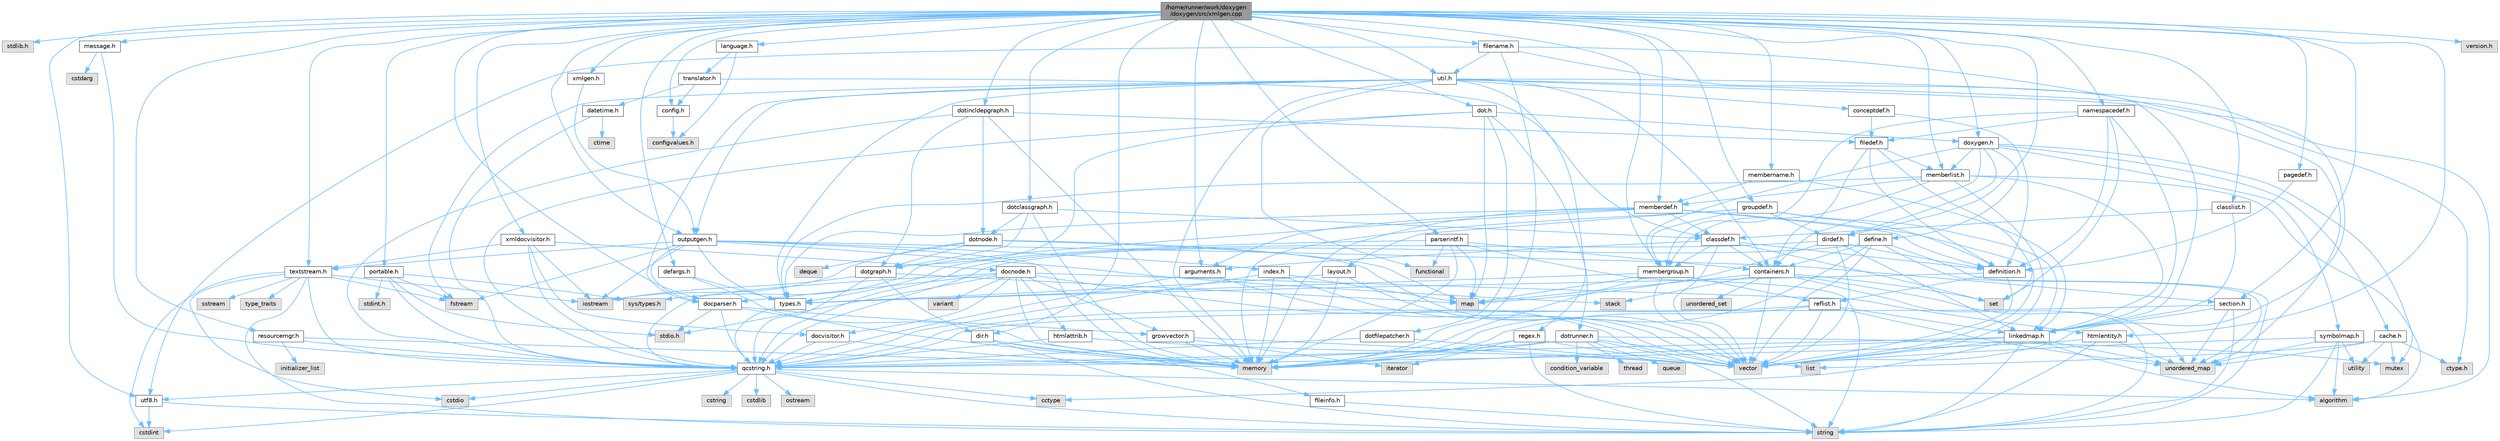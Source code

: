 digraph "/home/runner/work/doxygen/doxygen/src/xmlgen.cpp"
{
 // INTERACTIVE_SVG=YES
 // LATEX_PDF_SIZE
  bgcolor="transparent";
  edge [fontname=Helvetica,fontsize=10,labelfontname=Helvetica,labelfontsize=10];
  node [fontname=Helvetica,fontsize=10,shape=box,height=0.2,width=0.4];
  Node1 [label="/home/runner/work/doxygen\l/doxygen/src/xmlgen.cpp",height=0.2,width=0.4,color="gray40", fillcolor="grey60", style="filled", fontcolor="black",tooltip=" "];
  Node1 -> Node2 [color="steelblue1",style="solid"];
  Node2 [label="stdlib.h",height=0.2,width=0.4,color="grey60", fillcolor="#E0E0E0", style="filled",tooltip=" "];
  Node1 -> Node3 [color="steelblue1",style="solid"];
  Node3 [label="textstream.h",height=0.2,width=0.4,color="grey40", fillcolor="white", style="filled",URL="$d4/d7d/textstream_8h.html",tooltip=" "];
  Node3 -> Node4 [color="steelblue1",style="solid"];
  Node4 [label="string",height=0.2,width=0.4,color="grey60", fillcolor="#E0E0E0", style="filled",tooltip=" "];
  Node3 -> Node5 [color="steelblue1",style="solid"];
  Node5 [label="iostream",height=0.2,width=0.4,color="grey60", fillcolor="#E0E0E0", style="filled",tooltip=" "];
  Node3 -> Node6 [color="steelblue1",style="solid"];
  Node6 [label="sstream",height=0.2,width=0.4,color="grey60", fillcolor="#E0E0E0", style="filled",tooltip=" "];
  Node3 -> Node7 [color="steelblue1",style="solid"];
  Node7 [label="cstdint",height=0.2,width=0.4,color="grey60", fillcolor="#E0E0E0", style="filled",tooltip=" "];
  Node3 -> Node8 [color="steelblue1",style="solid"];
  Node8 [label="cstdio",height=0.2,width=0.4,color="grey60", fillcolor="#E0E0E0", style="filled",tooltip=" "];
  Node3 -> Node9 [color="steelblue1",style="solid"];
  Node9 [label="fstream",height=0.2,width=0.4,color="grey60", fillcolor="#E0E0E0", style="filled",tooltip=" "];
  Node3 -> Node10 [color="steelblue1",style="solid"];
  Node10 [label="type_traits",height=0.2,width=0.4,color="grey60", fillcolor="#E0E0E0", style="filled",tooltip=" "];
  Node3 -> Node11 [color="steelblue1",style="solid"];
  Node11 [label="qcstring.h",height=0.2,width=0.4,color="grey40", fillcolor="white", style="filled",URL="$d7/d5c/qcstring_8h.html",tooltip=" "];
  Node11 -> Node4 [color="steelblue1",style="solid"];
  Node11 -> Node12 [color="steelblue1",style="solid"];
  Node12 [label="algorithm",height=0.2,width=0.4,color="grey60", fillcolor="#E0E0E0", style="filled",tooltip=" "];
  Node11 -> Node13 [color="steelblue1",style="solid"];
  Node13 [label="cctype",height=0.2,width=0.4,color="grey60", fillcolor="#E0E0E0", style="filled",tooltip=" "];
  Node11 -> Node14 [color="steelblue1",style="solid"];
  Node14 [label="cstring",height=0.2,width=0.4,color="grey60", fillcolor="#E0E0E0", style="filled",tooltip=" "];
  Node11 -> Node8 [color="steelblue1",style="solid"];
  Node11 -> Node15 [color="steelblue1",style="solid"];
  Node15 [label="cstdlib",height=0.2,width=0.4,color="grey60", fillcolor="#E0E0E0", style="filled",tooltip=" "];
  Node11 -> Node7 [color="steelblue1",style="solid"];
  Node11 -> Node16 [color="steelblue1",style="solid"];
  Node16 [label="ostream",height=0.2,width=0.4,color="grey60", fillcolor="#E0E0E0", style="filled",tooltip=" "];
  Node11 -> Node17 [color="steelblue1",style="solid"];
  Node17 [label="utf8.h",height=0.2,width=0.4,color="grey40", fillcolor="white", style="filled",URL="$db/d7c/utf8_8h.html",tooltip="Various UTF8 related helper functions."];
  Node17 -> Node7 [color="steelblue1",style="solid"];
  Node17 -> Node4 [color="steelblue1",style="solid"];
  Node1 -> Node18 [color="steelblue1",style="solid"];
  Node18 [label="xmlgen.h",height=0.2,width=0.4,color="grey40", fillcolor="white", style="filled",URL="$d9/d67/xmlgen_8h.html",tooltip=" "];
  Node18 -> Node19 [color="steelblue1",style="solid"];
  Node19 [label="outputgen.h",height=0.2,width=0.4,color="grey40", fillcolor="white", style="filled",URL="$df/d06/outputgen_8h.html",tooltip=" "];
  Node19 -> Node20 [color="steelblue1",style="solid"];
  Node20 [label="memory",height=0.2,width=0.4,color="grey60", fillcolor="#E0E0E0", style="filled",tooltip=" "];
  Node19 -> Node21 [color="steelblue1",style="solid"];
  Node21 [label="stack",height=0.2,width=0.4,color="grey60", fillcolor="#E0E0E0", style="filled",tooltip=" "];
  Node19 -> Node5 [color="steelblue1",style="solid"];
  Node19 -> Node9 [color="steelblue1",style="solid"];
  Node19 -> Node22 [color="steelblue1",style="solid"];
  Node22 [label="types.h",height=0.2,width=0.4,color="grey40", fillcolor="white", style="filled",URL="$d9/d49/types_8h.html",tooltip="This file contains a number of basic enums and types."];
  Node22 -> Node11 [color="steelblue1",style="solid"];
  Node19 -> Node23 [color="steelblue1",style="solid"];
  Node23 [label="index.h",height=0.2,width=0.4,color="grey40", fillcolor="white", style="filled",URL="$d1/db5/index_8h.html",tooltip=" "];
  Node23 -> Node20 [color="steelblue1",style="solid"];
  Node23 -> Node24 [color="steelblue1",style="solid"];
  Node24 [label="vector",height=0.2,width=0.4,color="grey60", fillcolor="#E0E0E0", style="filled",tooltip=" "];
  Node23 -> Node25 [color="steelblue1",style="solid"];
  Node25 [label="map",height=0.2,width=0.4,color="grey60", fillcolor="#E0E0E0", style="filled",tooltip=" "];
  Node23 -> Node11 [color="steelblue1",style="solid"];
  Node19 -> Node26 [color="steelblue1",style="solid"];
  Node26 [label="section.h",height=0.2,width=0.4,color="grey40", fillcolor="white", style="filled",URL="$d1/d2a/section_8h.html",tooltip=" "];
  Node26 -> Node4 [color="steelblue1",style="solid"];
  Node26 -> Node27 [color="steelblue1",style="solid"];
  Node27 [label="unordered_map",height=0.2,width=0.4,color="grey60", fillcolor="#E0E0E0", style="filled",tooltip=" "];
  Node26 -> Node11 [color="steelblue1",style="solid"];
  Node26 -> Node28 [color="steelblue1",style="solid"];
  Node28 [label="linkedmap.h",height=0.2,width=0.4,color="grey40", fillcolor="white", style="filled",URL="$da/de1/linkedmap_8h.html",tooltip=" "];
  Node28 -> Node27 [color="steelblue1",style="solid"];
  Node28 -> Node24 [color="steelblue1",style="solid"];
  Node28 -> Node20 [color="steelblue1",style="solid"];
  Node28 -> Node4 [color="steelblue1",style="solid"];
  Node28 -> Node12 [color="steelblue1",style="solid"];
  Node28 -> Node13 [color="steelblue1",style="solid"];
  Node28 -> Node11 [color="steelblue1",style="solid"];
  Node19 -> Node3 [color="steelblue1",style="solid"];
  Node19 -> Node29 [color="steelblue1",style="solid"];
  Node29 [label="docparser.h",height=0.2,width=0.4,color="grey40", fillcolor="white", style="filled",URL="$de/d9c/docparser_8h.html",tooltip=" "];
  Node29 -> Node30 [color="steelblue1",style="solid"];
  Node30 [label="stdio.h",height=0.2,width=0.4,color="grey60", fillcolor="#E0E0E0", style="filled",tooltip=" "];
  Node29 -> Node20 [color="steelblue1",style="solid"];
  Node29 -> Node11 [color="steelblue1",style="solid"];
  Node29 -> Node31 [color="steelblue1",style="solid"];
  Node31 [label="growvector.h",height=0.2,width=0.4,color="grey40", fillcolor="white", style="filled",URL="$d7/d50/growvector_8h.html",tooltip=" "];
  Node31 -> Node24 [color="steelblue1",style="solid"];
  Node31 -> Node20 [color="steelblue1",style="solid"];
  Node31 -> Node32 [color="steelblue1",style="solid"];
  Node32 [label="iterator",height=0.2,width=0.4,color="grey60", fillcolor="#E0E0E0", style="filled",tooltip=" "];
  Node1 -> Node33 [color="steelblue1",style="solid"];
  Node33 [label="doxygen.h",height=0.2,width=0.4,color="grey40", fillcolor="white", style="filled",URL="$d1/da1/doxygen_8h.html",tooltip=" "];
  Node33 -> Node34 [color="steelblue1",style="solid"];
  Node34 [label="mutex",height=0.2,width=0.4,color="grey60", fillcolor="#E0E0E0", style="filled",tooltip=" "];
  Node33 -> Node35 [color="steelblue1",style="solid"];
  Node35 [label="containers.h",height=0.2,width=0.4,color="grey40", fillcolor="white", style="filled",URL="$d5/d75/containers_8h.html",tooltip=" "];
  Node35 -> Node24 [color="steelblue1",style="solid"];
  Node35 -> Node4 [color="steelblue1",style="solid"];
  Node35 -> Node36 [color="steelblue1",style="solid"];
  Node36 [label="set",height=0.2,width=0.4,color="grey60", fillcolor="#E0E0E0", style="filled",tooltip=" "];
  Node35 -> Node25 [color="steelblue1",style="solid"];
  Node35 -> Node37 [color="steelblue1",style="solid"];
  Node37 [label="unordered_set",height=0.2,width=0.4,color="grey60", fillcolor="#E0E0E0", style="filled",tooltip=" "];
  Node35 -> Node27 [color="steelblue1",style="solid"];
  Node35 -> Node21 [color="steelblue1",style="solid"];
  Node33 -> Node38 [color="steelblue1",style="solid"];
  Node38 [label="membergroup.h",height=0.2,width=0.4,color="grey40", fillcolor="white", style="filled",URL="$d9/d11/membergroup_8h.html",tooltip=" "];
  Node38 -> Node24 [color="steelblue1",style="solid"];
  Node38 -> Node25 [color="steelblue1",style="solid"];
  Node38 -> Node20 [color="steelblue1",style="solid"];
  Node38 -> Node22 [color="steelblue1",style="solid"];
  Node38 -> Node39 [color="steelblue1",style="solid"];
  Node39 [label="reflist.h",height=0.2,width=0.4,color="grey40", fillcolor="white", style="filled",URL="$d1/d02/reflist_8h.html",tooltip=" "];
  Node39 -> Node24 [color="steelblue1",style="solid"];
  Node39 -> Node27 [color="steelblue1",style="solid"];
  Node39 -> Node20 [color="steelblue1",style="solid"];
  Node39 -> Node11 [color="steelblue1",style="solid"];
  Node39 -> Node28 [color="steelblue1",style="solid"];
  Node33 -> Node40 [color="steelblue1",style="solid"];
  Node40 [label="dirdef.h",height=0.2,width=0.4,color="grey40", fillcolor="white", style="filled",URL="$d6/d15/dirdef_8h.html",tooltip=" "];
  Node40 -> Node24 [color="steelblue1",style="solid"];
  Node40 -> Node25 [color="steelblue1",style="solid"];
  Node40 -> Node11 [color="steelblue1",style="solid"];
  Node40 -> Node28 [color="steelblue1",style="solid"];
  Node40 -> Node41 [color="steelblue1",style="solid"];
  Node41 [label="definition.h",height=0.2,width=0.4,color="grey40", fillcolor="white", style="filled",URL="$df/da1/definition_8h.html",tooltip=" "];
  Node41 -> Node24 [color="steelblue1",style="solid"];
  Node41 -> Node22 [color="steelblue1",style="solid"];
  Node41 -> Node39 [color="steelblue1",style="solid"];
  Node33 -> Node42 [color="steelblue1",style="solid"];
  Node42 [label="memberlist.h",height=0.2,width=0.4,color="grey40", fillcolor="white", style="filled",URL="$dd/d78/memberlist_8h.html",tooltip=" "];
  Node42 -> Node24 [color="steelblue1",style="solid"];
  Node42 -> Node12 [color="steelblue1",style="solid"];
  Node42 -> Node43 [color="steelblue1",style="solid"];
  Node43 [label="memberdef.h",height=0.2,width=0.4,color="grey40", fillcolor="white", style="filled",URL="$d4/d46/memberdef_8h.html",tooltip=" "];
  Node43 -> Node24 [color="steelblue1",style="solid"];
  Node43 -> Node20 [color="steelblue1",style="solid"];
  Node43 -> Node44 [color="steelblue1",style="solid"];
  Node44 [label="sys/types.h",height=0.2,width=0.4,color="grey60", fillcolor="#E0E0E0", style="filled",tooltip=" "];
  Node43 -> Node22 [color="steelblue1",style="solid"];
  Node43 -> Node41 [color="steelblue1",style="solid"];
  Node43 -> Node45 [color="steelblue1",style="solid"];
  Node45 [label="arguments.h",height=0.2,width=0.4,color="grey40", fillcolor="white", style="filled",URL="$df/d9b/arguments_8h.html",tooltip=" "];
  Node45 -> Node24 [color="steelblue1",style="solid"];
  Node45 -> Node11 [color="steelblue1",style="solid"];
  Node43 -> Node46 [color="steelblue1",style="solid"];
  Node46 [label="classdef.h",height=0.2,width=0.4,color="grey40", fillcolor="white", style="filled",URL="$d1/da6/classdef_8h.html",tooltip=" "];
  Node46 -> Node24 [color="steelblue1",style="solid"];
  Node46 -> Node36 [color="steelblue1",style="solid"];
  Node46 -> Node35 [color="steelblue1",style="solid"];
  Node46 -> Node41 [color="steelblue1",style="solid"];
  Node46 -> Node45 [color="steelblue1",style="solid"];
  Node46 -> Node38 [color="steelblue1",style="solid"];
  Node42 -> Node28 [color="steelblue1",style="solid"];
  Node42 -> Node22 [color="steelblue1",style="solid"];
  Node42 -> Node38 [color="steelblue1",style="solid"];
  Node33 -> Node47 [color="steelblue1",style="solid"];
  Node47 [label="define.h",height=0.2,width=0.4,color="grey40", fillcolor="white", style="filled",URL="$df/d67/define_8h.html",tooltip=" "];
  Node47 -> Node24 [color="steelblue1",style="solid"];
  Node47 -> Node20 [color="steelblue1",style="solid"];
  Node47 -> Node4 [color="steelblue1",style="solid"];
  Node47 -> Node27 [color="steelblue1",style="solid"];
  Node47 -> Node11 [color="steelblue1",style="solid"];
  Node47 -> Node35 [color="steelblue1",style="solid"];
  Node33 -> Node48 [color="steelblue1",style="solid"];
  Node48 [label="cache.h",height=0.2,width=0.4,color="grey40", fillcolor="white", style="filled",URL="$d3/d26/cache_8h.html",tooltip=" "];
  Node48 -> Node49 [color="steelblue1",style="solid"];
  Node49 [label="list",height=0.2,width=0.4,color="grey60", fillcolor="#E0E0E0", style="filled",tooltip=" "];
  Node48 -> Node27 [color="steelblue1",style="solid"];
  Node48 -> Node34 [color="steelblue1",style="solid"];
  Node48 -> Node50 [color="steelblue1",style="solid"];
  Node50 [label="utility",height=0.2,width=0.4,color="grey60", fillcolor="#E0E0E0", style="filled",tooltip=" "];
  Node48 -> Node51 [color="steelblue1",style="solid"];
  Node51 [label="ctype.h",height=0.2,width=0.4,color="grey60", fillcolor="#E0E0E0", style="filled",tooltip=" "];
  Node33 -> Node52 [color="steelblue1",style="solid"];
  Node52 [label="symbolmap.h",height=0.2,width=0.4,color="grey40", fillcolor="white", style="filled",URL="$d7/ddd/symbolmap_8h.html",tooltip=" "];
  Node52 -> Node12 [color="steelblue1",style="solid"];
  Node52 -> Node27 [color="steelblue1",style="solid"];
  Node52 -> Node24 [color="steelblue1",style="solid"];
  Node52 -> Node4 [color="steelblue1",style="solid"];
  Node52 -> Node50 [color="steelblue1",style="solid"];
  Node1 -> Node53 [color="steelblue1",style="solid"];
  Node53 [label="message.h",height=0.2,width=0.4,color="grey40", fillcolor="white", style="filled",URL="$d2/d0d/message_8h.html",tooltip=" "];
  Node53 -> Node54 [color="steelblue1",style="solid"];
  Node54 [label="cstdarg",height=0.2,width=0.4,color="grey60", fillcolor="#E0E0E0", style="filled",tooltip=" "];
  Node53 -> Node11 [color="steelblue1",style="solid"];
  Node1 -> Node55 [color="steelblue1",style="solid"];
  Node55 [label="config.h",height=0.2,width=0.4,color="grey40", fillcolor="white", style="filled",URL="$db/d16/config_8h.html",tooltip=" "];
  Node55 -> Node56 [color="steelblue1",style="solid"];
  Node56 [label="configvalues.h",height=0.2,width=0.4,color="grey60", fillcolor="#E0E0E0", style="filled",tooltip=" "];
  Node1 -> Node57 [color="steelblue1",style="solid"];
  Node57 [label="classlist.h",height=0.2,width=0.4,color="grey40", fillcolor="white", style="filled",URL="$d2/df8/classlist_8h.html",tooltip=" "];
  Node57 -> Node28 [color="steelblue1",style="solid"];
  Node57 -> Node46 [color="steelblue1",style="solid"];
  Node1 -> Node58 [color="steelblue1",style="solid"];
  Node58 [label="util.h",height=0.2,width=0.4,color="grey40", fillcolor="white", style="filled",URL="$d8/d3c/util_8h.html",tooltip="A bunch of utility functions."];
  Node58 -> Node20 [color="steelblue1",style="solid"];
  Node58 -> Node27 [color="steelblue1",style="solid"];
  Node58 -> Node12 [color="steelblue1",style="solid"];
  Node58 -> Node59 [color="steelblue1",style="solid"];
  Node59 [label="functional",height=0.2,width=0.4,color="grey60", fillcolor="#E0E0E0", style="filled",tooltip=" "];
  Node58 -> Node9 [color="steelblue1",style="solid"];
  Node58 -> Node51 [color="steelblue1",style="solid"];
  Node58 -> Node22 [color="steelblue1",style="solid"];
  Node58 -> Node29 [color="steelblue1",style="solid"];
  Node58 -> Node35 [color="steelblue1",style="solid"];
  Node58 -> Node19 [color="steelblue1",style="solid"];
  Node58 -> Node60 [color="steelblue1",style="solid"];
  Node60 [label="regex.h",height=0.2,width=0.4,color="grey40", fillcolor="white", style="filled",URL="$d1/d21/regex_8h.html",tooltip=" "];
  Node60 -> Node20 [color="steelblue1",style="solid"];
  Node60 -> Node4 [color="steelblue1",style="solid"];
  Node60 -> Node24 [color="steelblue1",style="solid"];
  Node60 -> Node32 [color="steelblue1",style="solid"];
  Node58 -> Node61 [color="steelblue1",style="solid"];
  Node61 [label="conceptdef.h",height=0.2,width=0.4,color="grey40", fillcolor="white", style="filled",URL="$da/df1/conceptdef_8h.html",tooltip=" "];
  Node61 -> Node41 [color="steelblue1",style="solid"];
  Node61 -> Node62 [color="steelblue1",style="solid"];
  Node62 [label="filedef.h",height=0.2,width=0.4,color="grey40", fillcolor="white", style="filled",URL="$d4/d3a/filedef_8h.html",tooltip=" "];
  Node62 -> Node36 [color="steelblue1",style="solid"];
  Node62 -> Node41 [color="steelblue1",style="solid"];
  Node62 -> Node42 [color="steelblue1",style="solid"];
  Node62 -> Node35 [color="steelblue1",style="solid"];
  Node1 -> Node63 [color="steelblue1",style="solid"];
  Node63 [label="defargs.h",height=0.2,width=0.4,color="grey40", fillcolor="white", style="filled",URL="$d8/d65/defargs_8h.html",tooltip=" "];
  Node63 -> Node22 [color="steelblue1",style="solid"];
  Node63 -> Node20 [color="steelblue1",style="solid"];
  Node1 -> Node19 [color="steelblue1",style="solid"];
  Node1 -> Node64 [color="steelblue1",style="solid"];
  Node64 [label="dot.h",height=0.2,width=0.4,color="grey40", fillcolor="white", style="filled",URL="$d6/d4a/dot_8h.html",tooltip=" "];
  Node64 -> Node25 [color="steelblue1",style="solid"];
  Node64 -> Node11 [color="steelblue1",style="solid"];
  Node64 -> Node65 [color="steelblue1",style="solid"];
  Node65 [label="dotgraph.h",height=0.2,width=0.4,color="grey40", fillcolor="white", style="filled",URL="$d0/daa/dotgraph_8h.html",tooltip=" "];
  Node65 -> Node5 [color="steelblue1",style="solid"];
  Node65 -> Node25 [color="steelblue1",style="solid"];
  Node65 -> Node11 [color="steelblue1",style="solid"];
  Node65 -> Node66 [color="steelblue1",style="solid"];
  Node66 [label="dir.h",height=0.2,width=0.4,color="grey40", fillcolor="white", style="filled",URL="$df/d9c/dir_8h.html",tooltip=" "];
  Node66 -> Node4 [color="steelblue1",style="solid"];
  Node66 -> Node20 [color="steelblue1",style="solid"];
  Node66 -> Node67 [color="steelblue1",style="solid"];
  Node67 [label="fileinfo.h",height=0.2,width=0.4,color="grey40", fillcolor="white", style="filled",URL="$df/d45/fileinfo_8h.html",tooltip=" "];
  Node67 -> Node4 [color="steelblue1",style="solid"];
  Node64 -> Node68 [color="steelblue1",style="solid"];
  Node68 [label="dotfilepatcher.h",height=0.2,width=0.4,color="grey40", fillcolor="white", style="filled",URL="$d3/d38/dotfilepatcher_8h.html",tooltip=" "];
  Node68 -> Node24 [color="steelblue1",style="solid"];
  Node68 -> Node11 [color="steelblue1",style="solid"];
  Node64 -> Node69 [color="steelblue1",style="solid"];
  Node69 [label="dotrunner.h",height=0.2,width=0.4,color="grey40", fillcolor="white", style="filled",URL="$d2/dd1/dotrunner_8h.html",tooltip=" "];
  Node69 -> Node4 [color="steelblue1",style="solid"];
  Node69 -> Node70 [color="steelblue1",style="solid"];
  Node70 [label="thread",height=0.2,width=0.4,color="grey60", fillcolor="#E0E0E0", style="filled",tooltip=" "];
  Node69 -> Node49 [color="steelblue1",style="solid"];
  Node69 -> Node71 [color="steelblue1",style="solid"];
  Node71 [label="queue",height=0.2,width=0.4,color="grey60", fillcolor="#E0E0E0", style="filled",tooltip=" "];
  Node69 -> Node34 [color="steelblue1",style="solid"];
  Node69 -> Node72 [color="steelblue1",style="solid"];
  Node72 [label="condition_variable",height=0.2,width=0.4,color="grey60", fillcolor="#E0E0E0", style="filled",tooltip=" "];
  Node69 -> Node20 [color="steelblue1",style="solid"];
  Node69 -> Node11 [color="steelblue1",style="solid"];
  Node64 -> Node33 [color="steelblue1",style="solid"];
  Node1 -> Node73 [color="steelblue1",style="solid"];
  Node73 [label="dotclassgraph.h",height=0.2,width=0.4,color="grey40", fillcolor="white", style="filled",URL="$d5/d04/dotclassgraph_8h.html",tooltip=" "];
  Node73 -> Node20 [color="steelblue1",style="solid"];
  Node73 -> Node46 [color="steelblue1",style="solid"];
  Node73 -> Node74 [color="steelblue1",style="solid"];
  Node74 [label="dotnode.h",height=0.2,width=0.4,color="grey40", fillcolor="white", style="filled",URL="$d8/d3b/dotnode_8h.html",tooltip=" "];
  Node74 -> Node24 [color="steelblue1",style="solid"];
  Node74 -> Node25 [color="steelblue1",style="solid"];
  Node74 -> Node75 [color="steelblue1",style="solid"];
  Node75 [label="deque",height=0.2,width=0.4,color="grey60", fillcolor="#E0E0E0", style="filled",tooltip=" "];
  Node74 -> Node5 [color="steelblue1",style="solid"];
  Node74 -> Node65 [color="steelblue1",style="solid"];
  Node73 -> Node65 [color="steelblue1",style="solid"];
  Node1 -> Node76 [color="steelblue1",style="solid"];
  Node76 [label="dotincldepgraph.h",height=0.2,width=0.4,color="grey40", fillcolor="white", style="filled",URL="$dd/d8c/dotincldepgraph_8h.html",tooltip=" "];
  Node76 -> Node20 [color="steelblue1",style="solid"];
  Node76 -> Node11 [color="steelblue1",style="solid"];
  Node76 -> Node62 [color="steelblue1",style="solid"];
  Node76 -> Node74 [color="steelblue1",style="solid"];
  Node76 -> Node65 [color="steelblue1",style="solid"];
  Node1 -> Node77 [color="steelblue1",style="solid"];
  Node77 [label="pagedef.h",height=0.2,width=0.4,color="grey40", fillcolor="white", style="filled",URL="$dd/d66/pagedef_8h.html",tooltip=" "];
  Node77 -> Node41 [color="steelblue1",style="solid"];
  Node1 -> Node78 [color="steelblue1",style="solid"];
  Node78 [label="filename.h",height=0.2,width=0.4,color="grey40", fillcolor="white", style="filled",URL="$dc/dd6/filename_8h.html",tooltip=" "];
  Node78 -> Node20 [color="steelblue1",style="solid"];
  Node78 -> Node24 [color="steelblue1",style="solid"];
  Node78 -> Node28 [color="steelblue1",style="solid"];
  Node78 -> Node17 [color="steelblue1",style="solid"];
  Node78 -> Node58 [color="steelblue1",style="solid"];
  Node1 -> Node79 [color="steelblue1",style="solid"];
  Node79 [label="version.h",height=0.2,width=0.4,color="grey60", fillcolor="#E0E0E0", style="filled",tooltip=" "];
  Node1 -> Node80 [color="steelblue1",style="solid"];
  Node80 [label="xmldocvisitor.h",height=0.2,width=0.4,color="grey40", fillcolor="white", style="filled",URL="$df/d2b/xmldocvisitor_8h.html",tooltip=" "];
  Node80 -> Node5 [color="steelblue1",style="solid"];
  Node80 -> Node11 [color="steelblue1",style="solid"];
  Node80 -> Node81 [color="steelblue1",style="solid"];
  Node81 [label="docvisitor.h",height=0.2,width=0.4,color="grey40", fillcolor="white", style="filled",URL="$d2/d3c/docvisitor_8h.html",tooltip=" "];
  Node81 -> Node20 [color="steelblue1",style="solid"];
  Node81 -> Node11 [color="steelblue1",style="solid"];
  Node80 -> Node82 [color="steelblue1",style="solid"];
  Node82 [label="docnode.h",height=0.2,width=0.4,color="grey40", fillcolor="white", style="filled",URL="$de/d2b/docnode_8h.html",tooltip=" "];
  Node82 -> Node30 [color="steelblue1",style="solid"];
  Node82 -> Node24 [color="steelblue1",style="solid"];
  Node82 -> Node20 [color="steelblue1",style="solid"];
  Node82 -> Node83 [color="steelblue1",style="solid"];
  Node83 [label="variant",height=0.2,width=0.4,color="grey60", fillcolor="#E0E0E0", style="filled",tooltip=" "];
  Node82 -> Node11 [color="steelblue1",style="solid"];
  Node82 -> Node81 [color="steelblue1",style="solid"];
  Node82 -> Node29 [color="steelblue1",style="solid"];
  Node82 -> Node84 [color="steelblue1",style="solid"];
  Node84 [label="htmlattrib.h",height=0.2,width=0.4,color="grey40", fillcolor="white", style="filled",URL="$d0/d73/htmlattrib_8h.html",tooltip=" "];
  Node84 -> Node24 [color="steelblue1",style="solid"];
  Node84 -> Node11 [color="steelblue1",style="solid"];
  Node82 -> Node85 [color="steelblue1",style="solid"];
  Node85 [label="htmlentity.h",height=0.2,width=0.4,color="grey40", fillcolor="white", style="filled",URL="$db/dc6/htmlentity_8h.html",tooltip=" "];
  Node85 -> Node27 [color="steelblue1",style="solid"];
  Node85 -> Node4 [color="steelblue1",style="solid"];
  Node85 -> Node11 [color="steelblue1",style="solid"];
  Node82 -> Node31 [color="steelblue1",style="solid"];
  Node80 -> Node3 [color="steelblue1",style="solid"];
  Node1 -> Node29 [color="steelblue1",style="solid"];
  Node1 -> Node86 [color="steelblue1",style="solid"];
  Node86 [label="language.h",height=0.2,width=0.4,color="grey40", fillcolor="white", style="filled",URL="$d8/dce/language_8h.html",tooltip=" "];
  Node86 -> Node87 [color="steelblue1",style="solid"];
  Node87 [label="translator.h",height=0.2,width=0.4,color="grey40", fillcolor="white", style="filled",URL="$d9/df1/translator_8h.html",tooltip=" "];
  Node87 -> Node46 [color="steelblue1",style="solid"];
  Node87 -> Node55 [color="steelblue1",style="solid"];
  Node87 -> Node88 [color="steelblue1",style="solid"];
  Node88 [label="datetime.h",height=0.2,width=0.4,color="grey40", fillcolor="white", style="filled",URL="$de/d1b/datetime_8h.html",tooltip=" "];
  Node88 -> Node89 [color="steelblue1",style="solid"];
  Node89 [label="ctime",height=0.2,width=0.4,color="grey60", fillcolor="#E0E0E0", style="filled",tooltip=" "];
  Node88 -> Node11 [color="steelblue1",style="solid"];
  Node86 -> Node56 [color="steelblue1",style="solid"];
  Node1 -> Node90 [color="steelblue1",style="solid"];
  Node90 [label="parserintf.h",height=0.2,width=0.4,color="grey40", fillcolor="white", style="filled",URL="$da/d55/parserintf_8h.html",tooltip=" "];
  Node90 -> Node59 [color="steelblue1",style="solid"];
  Node90 -> Node20 [color="steelblue1",style="solid"];
  Node90 -> Node25 [color="steelblue1",style="solid"];
  Node90 -> Node4 [color="steelblue1",style="solid"];
  Node90 -> Node22 [color="steelblue1",style="solid"];
  Node90 -> Node35 [color="steelblue1",style="solid"];
  Node1 -> Node45 [color="steelblue1",style="solid"];
  Node1 -> Node42 [color="steelblue1",style="solid"];
  Node1 -> Node91 [color="steelblue1",style="solid"];
  Node91 [label="groupdef.h",height=0.2,width=0.4,color="grey40", fillcolor="white", style="filled",URL="$d1/de6/groupdef_8h.html",tooltip=" "];
  Node91 -> Node20 [color="steelblue1",style="solid"];
  Node91 -> Node41 [color="steelblue1",style="solid"];
  Node91 -> Node40 [color="steelblue1",style="solid"];
  Node91 -> Node92 [color="steelblue1",style="solid"];
  Node92 [label="layout.h",height=0.2,width=0.4,color="grey40", fillcolor="white", style="filled",URL="$db/d51/layout_8h.html",tooltip=" "];
  Node92 -> Node20 [color="steelblue1",style="solid"];
  Node92 -> Node24 [color="steelblue1",style="solid"];
  Node92 -> Node22 [color="steelblue1",style="solid"];
  Node91 -> Node38 [color="steelblue1",style="solid"];
  Node91 -> Node28 [color="steelblue1",style="solid"];
  Node1 -> Node43 [color="steelblue1",style="solid"];
  Node1 -> Node93 [color="steelblue1",style="solid"];
  Node93 [label="namespacedef.h",height=0.2,width=0.4,color="grey40", fillcolor="white", style="filled",URL="$d7/d97/namespacedef_8h.html",tooltip=" "];
  Node93 -> Node36 [color="steelblue1",style="solid"];
  Node93 -> Node41 [color="steelblue1",style="solid"];
  Node93 -> Node62 [color="steelblue1",style="solid"];
  Node93 -> Node28 [color="steelblue1",style="solid"];
  Node93 -> Node38 [color="steelblue1",style="solid"];
  Node1 -> Node94 [color="steelblue1",style="solid"];
  Node94 [label="membername.h",height=0.2,width=0.4,color="grey40", fillcolor="white", style="filled",URL="$d7/dfc/membername_8h.html",tooltip=" "];
  Node94 -> Node43 [color="steelblue1",style="solid"];
  Node94 -> Node28 [color="steelblue1",style="solid"];
  Node1 -> Node38 [color="steelblue1",style="solid"];
  Node1 -> Node40 [color="steelblue1",style="solid"];
  Node1 -> Node26 [color="steelblue1",style="solid"];
  Node1 -> Node85 [color="steelblue1",style="solid"];
  Node1 -> Node95 [color="steelblue1",style="solid"];
  Node95 [label="resourcemgr.h",height=0.2,width=0.4,color="grey40", fillcolor="white", style="filled",URL="$d6/d07/resourcemgr_8h.html",tooltip=" "];
  Node95 -> Node20 [color="steelblue1",style="solid"];
  Node95 -> Node96 [color="steelblue1",style="solid"];
  Node96 [label="initializer_list",height=0.2,width=0.4,color="grey60", fillcolor="#E0E0E0", style="filled",tooltip=" "];
  Node95 -> Node11 [color="steelblue1",style="solid"];
  Node1 -> Node66 [color="steelblue1",style="solid"];
  Node1 -> Node17 [color="steelblue1",style="solid"];
  Node1 -> Node97 [color="steelblue1",style="solid"];
  Node97 [label="portable.h",height=0.2,width=0.4,color="grey40", fillcolor="white", style="filled",URL="$d2/de2/portable_8h.html",tooltip="Portable versions of functions that are platform dependent."];
  Node97 -> Node30 [color="steelblue1",style="solid"];
  Node97 -> Node44 [color="steelblue1",style="solid"];
  Node97 -> Node98 [color="steelblue1",style="solid"];
  Node98 [label="stdint.h",height=0.2,width=0.4,color="grey60", fillcolor="#E0E0E0", style="filled",tooltip=" "];
  Node97 -> Node9 [color="steelblue1",style="solid"];
  Node97 -> Node11 [color="steelblue1",style="solid"];
}
